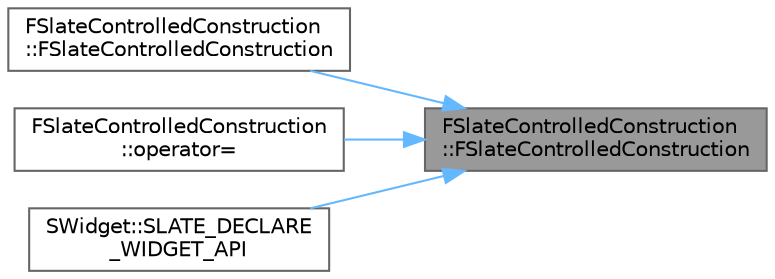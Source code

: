 digraph "FSlateControlledConstruction::FSlateControlledConstruction"
{
 // INTERACTIVE_SVG=YES
 // LATEX_PDF_SIZE
  bgcolor="transparent";
  edge [fontname=Helvetica,fontsize=10,labelfontname=Helvetica,labelfontsize=10];
  node [fontname=Helvetica,fontsize=10,shape=box,height=0.2,width=0.4];
  rankdir="RL";
  Node1 [id="Node000001",label="FSlateControlledConstruction\l::FSlateControlledConstruction",height=0.2,width=0.4,color="gray40", fillcolor="grey60", style="filled", fontcolor="black",tooltip=" "];
  Node1 -> Node2 [id="edge1_Node000001_Node000002",dir="back",color="steelblue1",style="solid",tooltip=" "];
  Node2 [id="Node000002",label="FSlateControlledConstruction\l::FSlateControlledConstruction",height=0.2,width=0.4,color="grey40", fillcolor="white", style="filled",URL="$d1/dc7/classFSlateControlledConstruction.html#a392d6ac0365f60821f5a161027e0dad6",tooltip="UI objects cannot be copy-constructed."];
  Node1 -> Node3 [id="edge2_Node000001_Node000003",dir="back",color="steelblue1",style="solid",tooltip=" "];
  Node3 [id="Node000003",label="FSlateControlledConstruction\l::operator=",height=0.2,width=0.4,color="grey40", fillcolor="white", style="filled",URL="$d1/dc7/classFSlateControlledConstruction.html#a0d3ac2815aa5f7fededbd8d898598769",tooltip="UI objects cannot be copied."];
  Node1 -> Node4 [id="edge3_Node000001_Node000004",dir="back",color="steelblue1",style="solid",tooltip=" "];
  Node4 [id="Node000004",label="SWidget::SLATE_DECLARE\l_WIDGET_API",height=0.2,width=0.4,color="grey40", fillcolor="white", style="filled",URL="$dd/de2/classSWidget.html#ada4c3bec627f5f44aee98e197ffdbf03",tooltip=" "];
}
